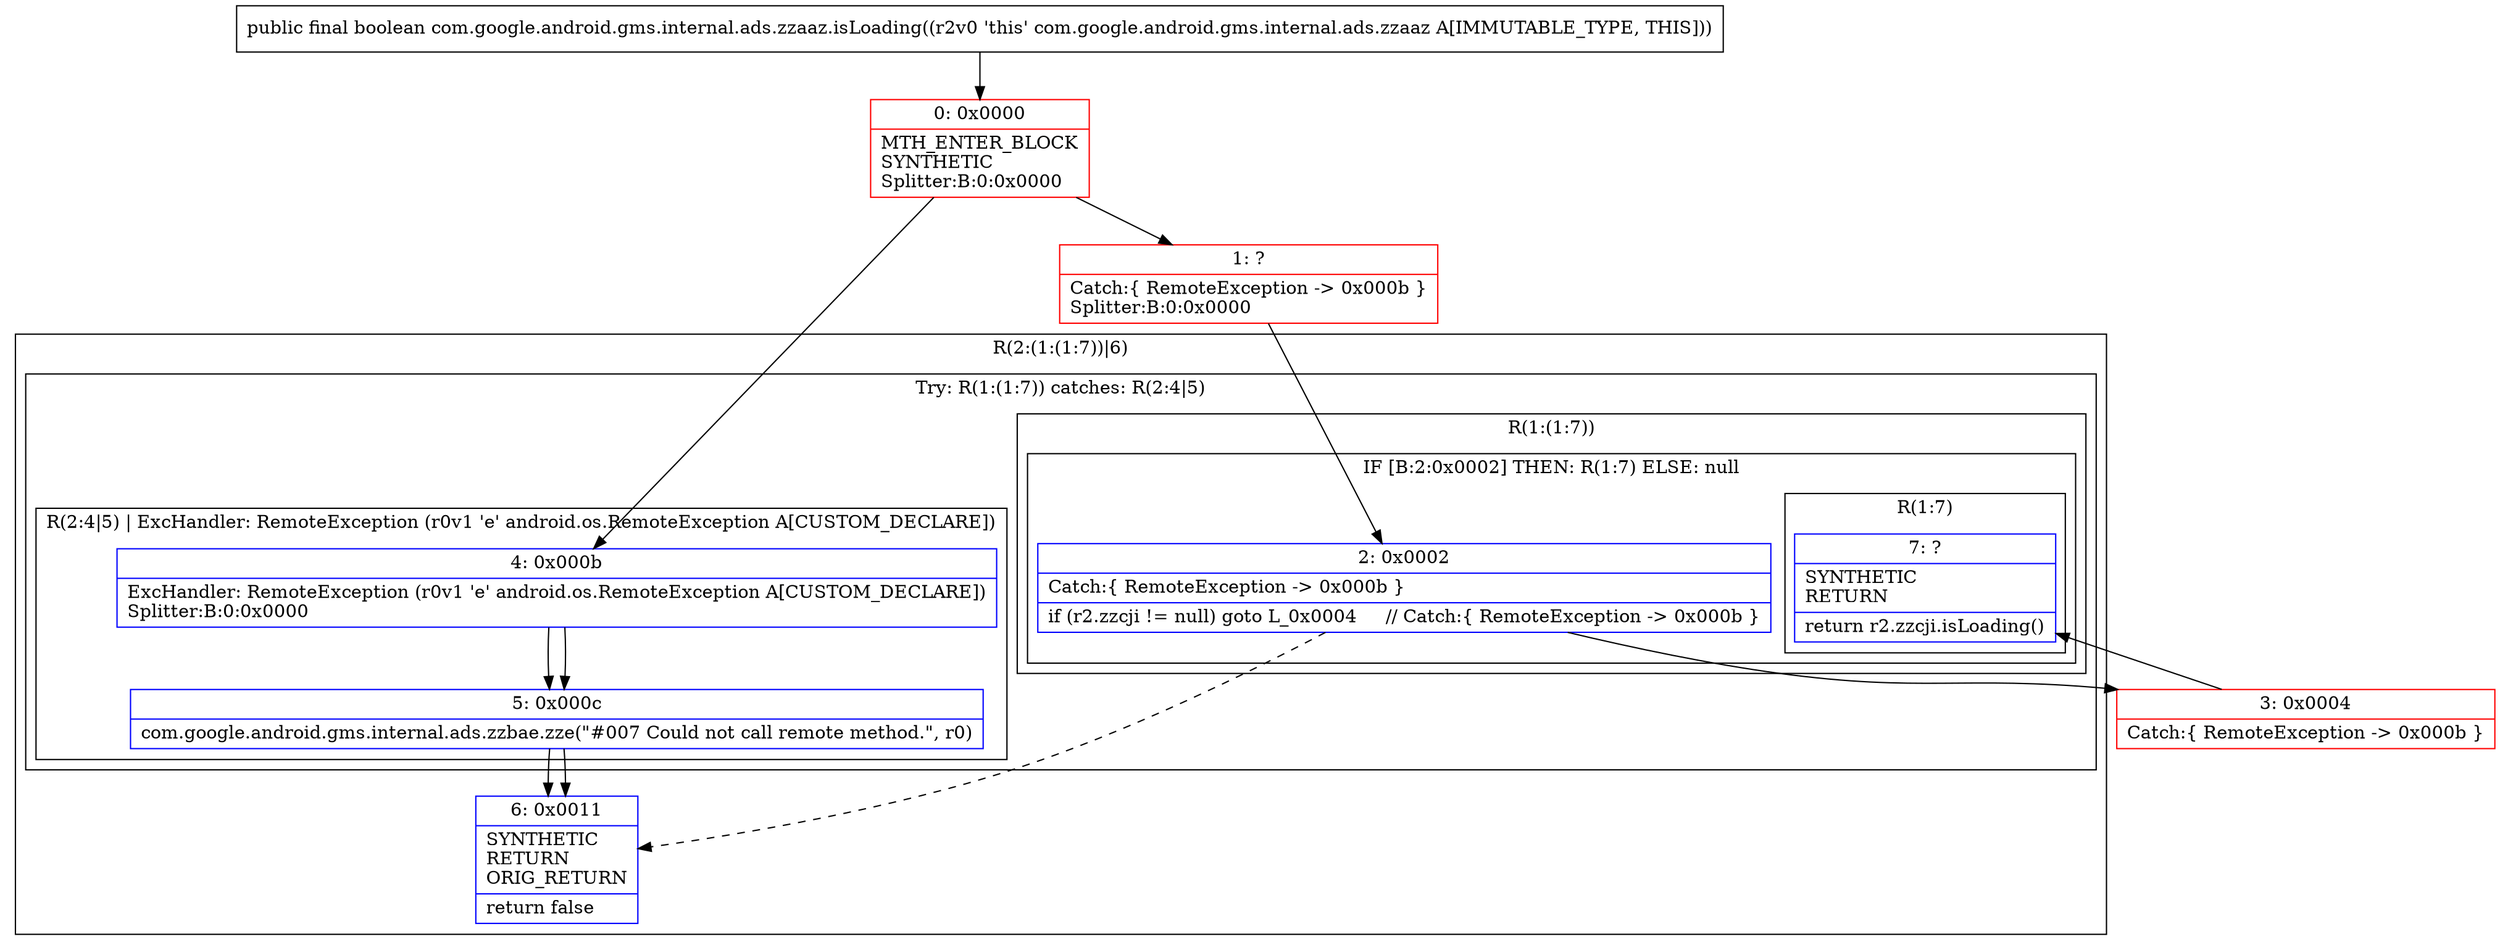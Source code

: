 digraph "CFG forcom.google.android.gms.internal.ads.zzaaz.isLoading()Z" {
subgraph cluster_Region_316899189 {
label = "R(2:(1:(1:7))|6)";
node [shape=record,color=blue];
subgraph cluster_TryCatchRegion_1953154947 {
label = "Try: R(1:(1:7)) catches: R(2:4|5)";
node [shape=record,color=blue];
subgraph cluster_Region_1886943360 {
label = "R(1:(1:7))";
node [shape=record,color=blue];
subgraph cluster_IfRegion_625426503 {
label = "IF [B:2:0x0002] THEN: R(1:7) ELSE: null";
node [shape=record,color=blue];
Node_2 [shape=record,label="{2\:\ 0x0002|Catch:\{ RemoteException \-\> 0x000b \}\l|if (r2.zzcji != null) goto L_0x0004     \/\/ Catch:\{ RemoteException \-\> 0x000b \}\l}"];
subgraph cluster_Region_743869261 {
label = "R(1:7)";
node [shape=record,color=blue];
Node_7 [shape=record,label="{7\:\ ?|SYNTHETIC\lRETURN\l|return r2.zzcji.isLoading()\l}"];
}
}
}
subgraph cluster_Region_245499803 {
label = "R(2:4|5) | ExcHandler: RemoteException (r0v1 'e' android.os.RemoteException A[CUSTOM_DECLARE])\l";
node [shape=record,color=blue];
Node_4 [shape=record,label="{4\:\ 0x000b|ExcHandler: RemoteException (r0v1 'e' android.os.RemoteException A[CUSTOM_DECLARE])\lSplitter:B:0:0x0000\l}"];
Node_5 [shape=record,label="{5\:\ 0x000c|com.google.android.gms.internal.ads.zzbae.zze(\"#007 Could not call remote method.\", r0)\l}"];
}
}
Node_6 [shape=record,label="{6\:\ 0x0011|SYNTHETIC\lRETURN\lORIG_RETURN\l|return false\l}"];
}
subgraph cluster_Region_245499803 {
label = "R(2:4|5) | ExcHandler: RemoteException (r0v1 'e' android.os.RemoteException A[CUSTOM_DECLARE])\l";
node [shape=record,color=blue];
Node_4 [shape=record,label="{4\:\ 0x000b|ExcHandler: RemoteException (r0v1 'e' android.os.RemoteException A[CUSTOM_DECLARE])\lSplitter:B:0:0x0000\l}"];
Node_5 [shape=record,label="{5\:\ 0x000c|com.google.android.gms.internal.ads.zzbae.zze(\"#007 Could not call remote method.\", r0)\l}"];
}
Node_0 [shape=record,color=red,label="{0\:\ 0x0000|MTH_ENTER_BLOCK\lSYNTHETIC\lSplitter:B:0:0x0000\l}"];
Node_1 [shape=record,color=red,label="{1\:\ ?|Catch:\{ RemoteException \-\> 0x000b \}\lSplitter:B:0:0x0000\l}"];
Node_3 [shape=record,color=red,label="{3\:\ 0x0004|Catch:\{ RemoteException \-\> 0x000b \}\l}"];
MethodNode[shape=record,label="{public final boolean com.google.android.gms.internal.ads.zzaaz.isLoading((r2v0 'this' com.google.android.gms.internal.ads.zzaaz A[IMMUTABLE_TYPE, THIS])) }"];
MethodNode -> Node_0;
Node_2 -> Node_3;
Node_2 -> Node_6[style=dashed];
Node_4 -> Node_5;
Node_5 -> Node_6;
Node_4 -> Node_5;
Node_5 -> Node_6;
Node_0 -> Node_1;
Node_0 -> Node_4;
Node_1 -> Node_2;
Node_3 -> Node_7;
}

